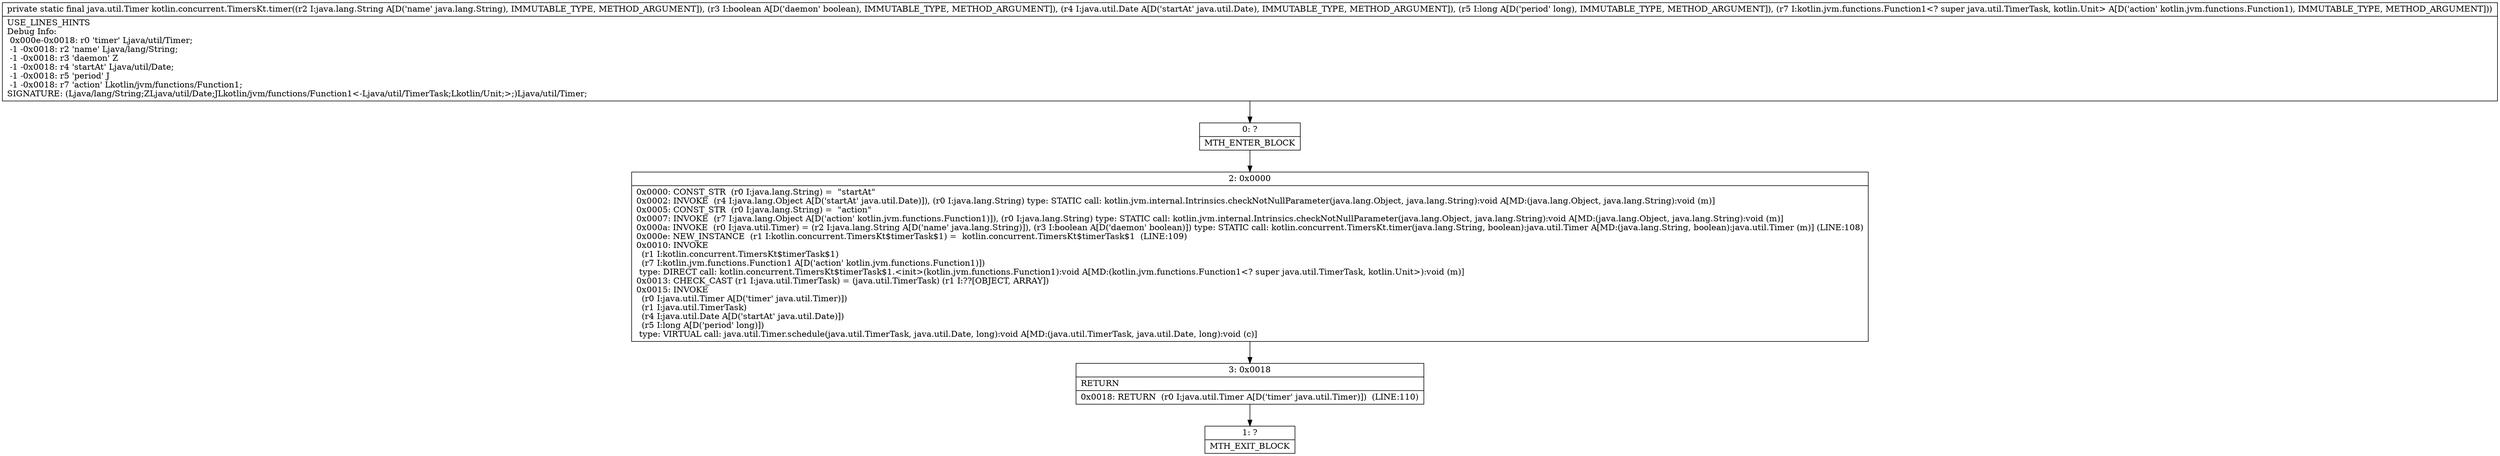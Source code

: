 digraph "CFG forkotlin.concurrent.TimersKt.timer(Ljava\/lang\/String;ZLjava\/util\/Date;JLkotlin\/jvm\/functions\/Function1;)Ljava\/util\/Timer;" {
Node_0 [shape=record,label="{0\:\ ?|MTH_ENTER_BLOCK\l}"];
Node_2 [shape=record,label="{2\:\ 0x0000|0x0000: CONST_STR  (r0 I:java.lang.String) =  \"startAt\" \l0x0002: INVOKE  (r4 I:java.lang.Object A[D('startAt' java.util.Date)]), (r0 I:java.lang.String) type: STATIC call: kotlin.jvm.internal.Intrinsics.checkNotNullParameter(java.lang.Object, java.lang.String):void A[MD:(java.lang.Object, java.lang.String):void (m)]\l0x0005: CONST_STR  (r0 I:java.lang.String) =  \"action\" \l0x0007: INVOKE  (r7 I:java.lang.Object A[D('action' kotlin.jvm.functions.Function1)]), (r0 I:java.lang.String) type: STATIC call: kotlin.jvm.internal.Intrinsics.checkNotNullParameter(java.lang.Object, java.lang.String):void A[MD:(java.lang.Object, java.lang.String):void (m)]\l0x000a: INVOKE  (r0 I:java.util.Timer) = (r2 I:java.lang.String A[D('name' java.lang.String)]), (r3 I:boolean A[D('daemon' boolean)]) type: STATIC call: kotlin.concurrent.TimersKt.timer(java.lang.String, boolean):java.util.Timer A[MD:(java.lang.String, boolean):java.util.Timer (m)] (LINE:108)\l0x000e: NEW_INSTANCE  (r1 I:kotlin.concurrent.TimersKt$timerTask$1) =  kotlin.concurrent.TimersKt$timerTask$1  (LINE:109)\l0x0010: INVOKE  \l  (r1 I:kotlin.concurrent.TimersKt$timerTask$1)\l  (r7 I:kotlin.jvm.functions.Function1 A[D('action' kotlin.jvm.functions.Function1)])\l type: DIRECT call: kotlin.concurrent.TimersKt$timerTask$1.\<init\>(kotlin.jvm.functions.Function1):void A[MD:(kotlin.jvm.functions.Function1\<? super java.util.TimerTask, kotlin.Unit\>):void (m)]\l0x0013: CHECK_CAST (r1 I:java.util.TimerTask) = (java.util.TimerTask) (r1 I:??[OBJECT, ARRAY]) \l0x0015: INVOKE  \l  (r0 I:java.util.Timer A[D('timer' java.util.Timer)])\l  (r1 I:java.util.TimerTask)\l  (r4 I:java.util.Date A[D('startAt' java.util.Date)])\l  (r5 I:long A[D('period' long)])\l type: VIRTUAL call: java.util.Timer.schedule(java.util.TimerTask, java.util.Date, long):void A[MD:(java.util.TimerTask, java.util.Date, long):void (c)]\l}"];
Node_3 [shape=record,label="{3\:\ 0x0018|RETURN\l|0x0018: RETURN  (r0 I:java.util.Timer A[D('timer' java.util.Timer)])  (LINE:110)\l}"];
Node_1 [shape=record,label="{1\:\ ?|MTH_EXIT_BLOCK\l}"];
MethodNode[shape=record,label="{private static final java.util.Timer kotlin.concurrent.TimersKt.timer((r2 I:java.lang.String A[D('name' java.lang.String), IMMUTABLE_TYPE, METHOD_ARGUMENT]), (r3 I:boolean A[D('daemon' boolean), IMMUTABLE_TYPE, METHOD_ARGUMENT]), (r4 I:java.util.Date A[D('startAt' java.util.Date), IMMUTABLE_TYPE, METHOD_ARGUMENT]), (r5 I:long A[D('period' long), IMMUTABLE_TYPE, METHOD_ARGUMENT]), (r7 I:kotlin.jvm.functions.Function1\<? super java.util.TimerTask, kotlin.Unit\> A[D('action' kotlin.jvm.functions.Function1), IMMUTABLE_TYPE, METHOD_ARGUMENT]))  | USE_LINES_HINTS\lDebug Info:\l  0x000e\-0x0018: r0 'timer' Ljava\/util\/Timer;\l  \-1 \-0x0018: r2 'name' Ljava\/lang\/String;\l  \-1 \-0x0018: r3 'daemon' Z\l  \-1 \-0x0018: r4 'startAt' Ljava\/util\/Date;\l  \-1 \-0x0018: r5 'period' J\l  \-1 \-0x0018: r7 'action' Lkotlin\/jvm\/functions\/Function1;\lSIGNATURE: (Ljava\/lang\/String;ZLjava\/util\/Date;JLkotlin\/jvm\/functions\/Function1\<\-Ljava\/util\/TimerTask;Lkotlin\/Unit;\>;)Ljava\/util\/Timer;\l}"];
MethodNode -> Node_0;Node_0 -> Node_2;
Node_2 -> Node_3;
Node_3 -> Node_1;
}

